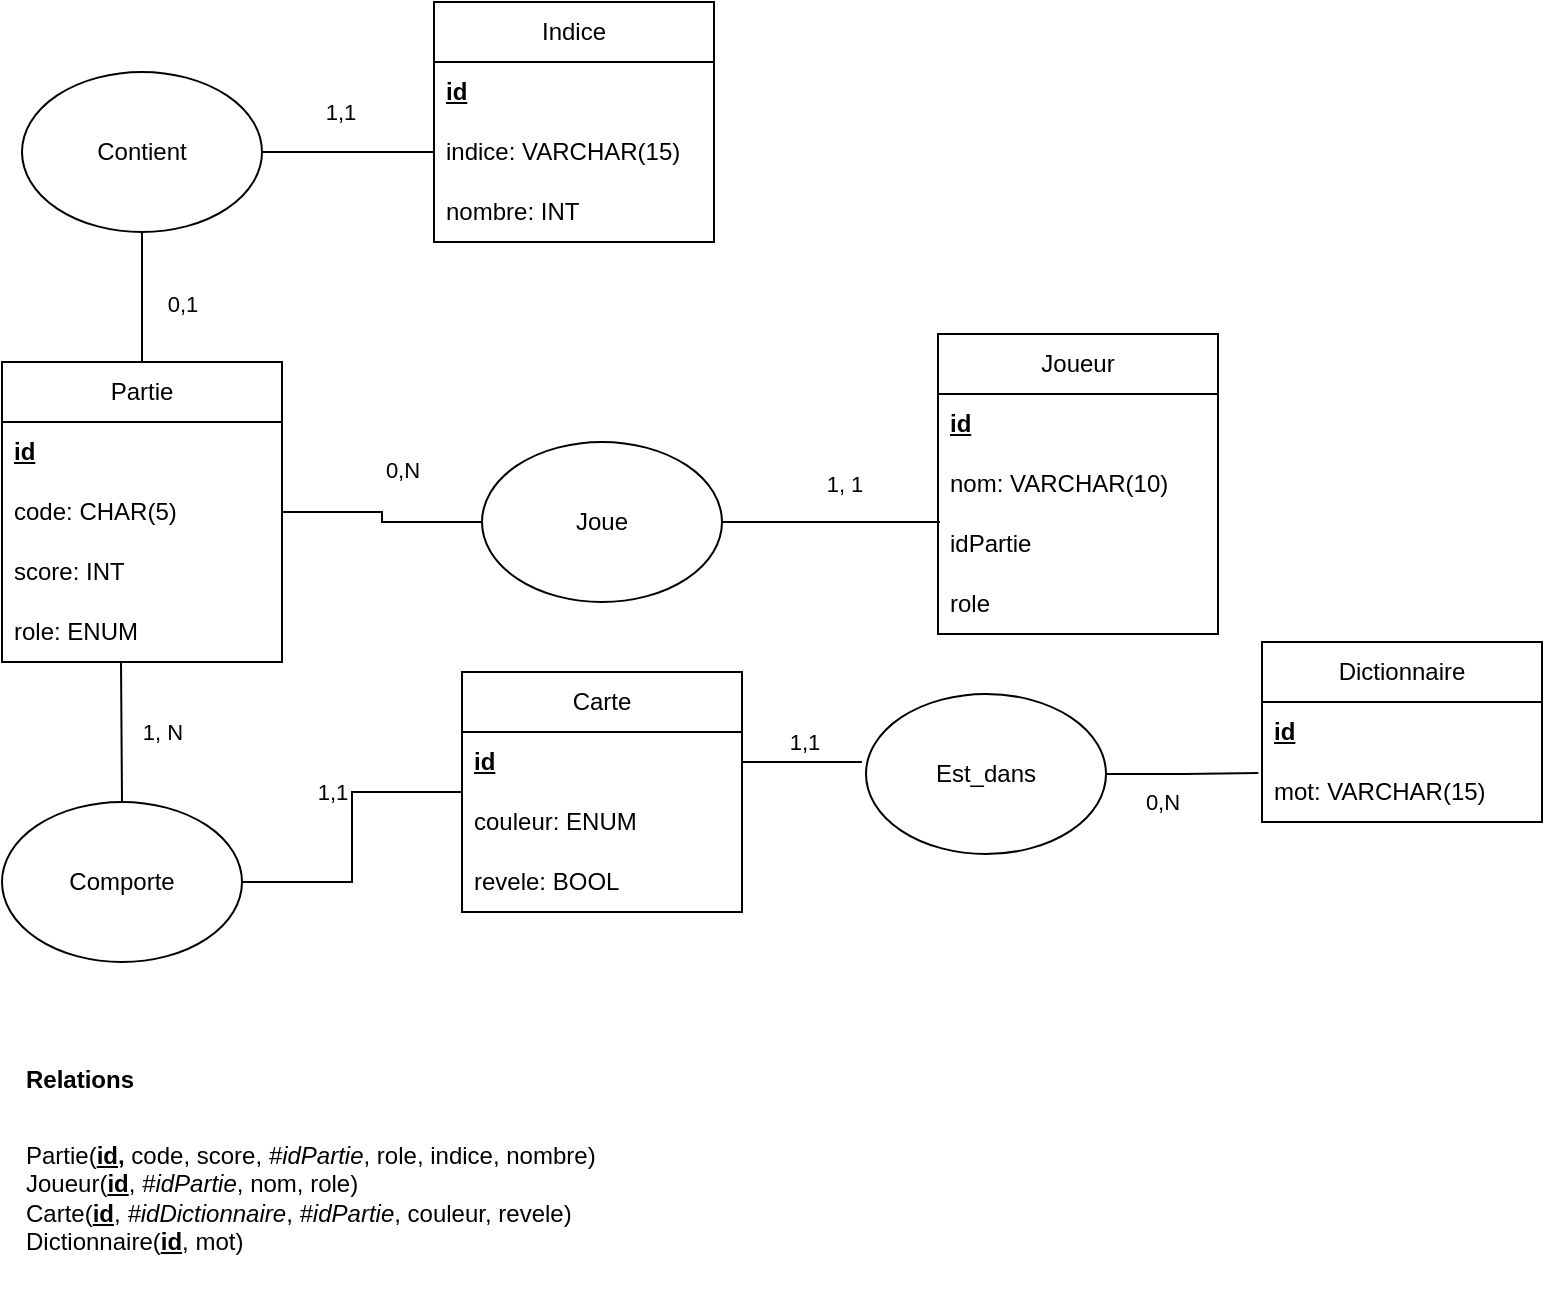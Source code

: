 <mxfile version="24.4.13" type="device">
  <diagram id="R2lEEEUBdFMjLlhIrx00" name="Page-1">
    <mxGraphModel dx="450" dy="1895" grid="1" gridSize="10" guides="1" tooltips="1" connect="1" arrows="1" fold="1" page="1" pageScale="1" pageWidth="850" pageHeight="1100" math="0" shadow="0" extFonts="Permanent Marker^https://fonts.googleapis.com/css?family=Permanent+Marker">
      <root>
        <mxCell id="0" />
        <mxCell id="1" parent="0" />
        <mxCell id="AaLZpZYPrjbfkjgFqPFA-14" value="Carte" style="swimlane;fontStyle=0;childLayout=stackLayout;horizontal=1;startSize=30;horizontalStack=0;resizeParent=1;resizeParentMax=0;resizeLast=0;collapsible=1;marginBottom=0;whiteSpace=wrap;html=1;" parent="1" vertex="1">
          <mxGeometry x="280" y="305" width="140" height="120" as="geometry">
            <mxRectangle x="210" y="370" width="60" height="30" as="alternateBounds" />
          </mxGeometry>
        </mxCell>
        <mxCell id="AaLZpZYPrjbfkjgFqPFA-15" value="&lt;b&gt;&lt;u&gt;id&lt;/u&gt;&lt;/b&gt;" style="text;strokeColor=none;fillColor=none;align=left;verticalAlign=middle;spacingLeft=4;spacingRight=4;overflow=hidden;points=[[0,0.5],[1,0.5]];portConstraint=eastwest;rotatable=0;whiteSpace=wrap;html=1;" parent="AaLZpZYPrjbfkjgFqPFA-14" vertex="1">
          <mxGeometry y="30" width="140" height="30" as="geometry" />
        </mxCell>
        <mxCell id="AaLZpZYPrjbfkjgFqPFA-19" value="couleur: ENUM" style="text;strokeColor=none;fillColor=none;align=left;verticalAlign=middle;spacingLeft=4;spacingRight=4;overflow=hidden;points=[[0,0.5],[1,0.5]];portConstraint=eastwest;rotatable=0;whiteSpace=wrap;html=1;" parent="AaLZpZYPrjbfkjgFqPFA-14" vertex="1">
          <mxGeometry y="60" width="140" height="30" as="geometry" />
        </mxCell>
        <mxCell id="CnqwCCuB3Zk9VRJwTlJh-23" value="revele: BOOL" style="text;strokeColor=none;fillColor=none;align=left;verticalAlign=middle;spacingLeft=4;spacingRight=4;overflow=hidden;points=[[0,0.5],[1,0.5]];portConstraint=eastwest;rotatable=0;whiteSpace=wrap;html=1;" parent="AaLZpZYPrjbfkjgFqPFA-14" vertex="1">
          <mxGeometry y="90" width="140" height="30" as="geometry" />
        </mxCell>
        <mxCell id="AaLZpZYPrjbfkjgFqPFA-7" value="Joueur" style="swimlane;fontStyle=0;childLayout=stackLayout;horizontal=1;startSize=30;horizontalStack=0;resizeParent=1;resizeParentMax=0;resizeLast=0;collapsible=1;marginBottom=0;whiteSpace=wrap;html=1;" parent="1" vertex="1">
          <mxGeometry x="518" y="136" width="140" height="150" as="geometry" />
        </mxCell>
        <mxCell id="AaLZpZYPrjbfkjgFqPFA-8" value="&lt;b&gt;&lt;u&gt;id&lt;/u&gt;&lt;/b&gt;" style="text;strokeColor=none;fillColor=none;align=left;verticalAlign=middle;spacingLeft=4;spacingRight=4;overflow=hidden;points=[[0,0.5],[1,0.5]];portConstraint=eastwest;rotatable=0;whiteSpace=wrap;html=1;" parent="AaLZpZYPrjbfkjgFqPFA-7" vertex="1">
          <mxGeometry y="30" width="140" height="30" as="geometry" />
        </mxCell>
        <mxCell id="AaLZpZYPrjbfkjgFqPFA-9" value="nom: VARCHAR(10)" style="text;strokeColor=none;fillColor=none;align=left;verticalAlign=middle;spacingLeft=4;spacingRight=4;overflow=hidden;points=[[0,0.5],[1,0.5]];portConstraint=eastwest;rotatable=0;whiteSpace=wrap;html=1;" parent="AaLZpZYPrjbfkjgFqPFA-7" vertex="1">
          <mxGeometry y="60" width="140" height="30" as="geometry" />
        </mxCell>
        <mxCell id="vFxNQ8_R_9yLuEZchOL7-1" value="idPartie" style="text;strokeColor=none;fillColor=none;align=left;verticalAlign=middle;spacingLeft=4;spacingRight=4;overflow=hidden;points=[[0,0.5],[1,0.5]];portConstraint=eastwest;rotatable=0;whiteSpace=wrap;html=1;" parent="AaLZpZYPrjbfkjgFqPFA-7" vertex="1">
          <mxGeometry y="90" width="140" height="30" as="geometry" />
        </mxCell>
        <mxCell id="vFxNQ8_R_9yLuEZchOL7-2" value="role" style="text;strokeColor=none;fillColor=none;align=left;verticalAlign=middle;spacingLeft=4;spacingRight=4;overflow=hidden;points=[[0,0.5],[1,0.5]];portConstraint=eastwest;rotatable=0;whiteSpace=wrap;html=1;" parent="AaLZpZYPrjbfkjgFqPFA-7" vertex="1">
          <mxGeometry y="120" width="140" height="30" as="geometry" />
        </mxCell>
        <mxCell id="AaLZpZYPrjbfkjgFqPFA-11" value="Dictionnaire" style="swimlane;fontStyle=0;childLayout=stackLayout;horizontal=1;startSize=30;horizontalStack=0;resizeParent=1;resizeParentMax=0;resizeLast=0;collapsible=1;marginBottom=0;whiteSpace=wrap;html=1;" parent="1" vertex="1">
          <mxGeometry x="680" y="290" width="140" height="90" as="geometry" />
        </mxCell>
        <mxCell id="AaLZpZYPrjbfkjgFqPFA-12" value="&lt;b&gt;&lt;u&gt;id&lt;/u&gt;&lt;/b&gt;" style="text;strokeColor=none;fillColor=none;align=left;verticalAlign=middle;spacingLeft=4;spacingRight=4;overflow=hidden;points=[[0,0.5],[1,0.5]];portConstraint=eastwest;rotatable=0;whiteSpace=wrap;html=1;" parent="AaLZpZYPrjbfkjgFqPFA-11" vertex="1">
          <mxGeometry y="30" width="140" height="30" as="geometry" />
        </mxCell>
        <mxCell id="AaLZpZYPrjbfkjgFqPFA-13" value="mot: VARCHAR(15)" style="text;strokeColor=none;fillColor=none;align=left;verticalAlign=middle;spacingLeft=4;spacingRight=4;overflow=hidden;points=[[0,0.5],[1,0.5]];portConstraint=eastwest;rotatable=0;whiteSpace=wrap;html=1;" parent="AaLZpZYPrjbfkjgFqPFA-11" vertex="1">
          <mxGeometry y="60" width="140" height="30" as="geometry" />
        </mxCell>
        <mxCell id="AaLZpZYPrjbfkjgFqPFA-22" value="Partie" style="swimlane;fontStyle=0;childLayout=stackLayout;horizontal=1;startSize=30;horizontalStack=0;resizeParent=1;resizeParentMax=0;resizeLast=0;collapsible=1;marginBottom=0;whiteSpace=wrap;html=1;" parent="1" vertex="1">
          <mxGeometry x="50" y="150" width="140" height="150" as="geometry" />
        </mxCell>
        <mxCell id="AaLZpZYPrjbfkjgFqPFA-23" value="&lt;b&gt;&lt;u&gt;id&lt;/u&gt;&lt;/b&gt;" style="text;strokeColor=none;fillColor=none;align=left;verticalAlign=middle;spacingLeft=4;spacingRight=4;overflow=hidden;points=[[0,0.5],[1,0.5]];portConstraint=eastwest;rotatable=0;whiteSpace=wrap;html=1;" parent="AaLZpZYPrjbfkjgFqPFA-22" vertex="1">
          <mxGeometry y="30" width="140" height="30" as="geometry" />
        </mxCell>
        <mxCell id="AaLZpZYPrjbfkjgFqPFA-24" value="code: CHAR(5)" style="text;strokeColor=none;fillColor=none;align=left;verticalAlign=middle;spacingLeft=4;spacingRight=4;overflow=hidden;points=[[0,0.5],[1,0.5]];portConstraint=eastwest;rotatable=0;whiteSpace=wrap;html=1;" parent="AaLZpZYPrjbfkjgFqPFA-22" vertex="1">
          <mxGeometry y="60" width="140" height="30" as="geometry" />
        </mxCell>
        <mxCell id="AaLZpZYPrjbfkjgFqPFA-25" value="score: INT" style="text;strokeColor=none;fillColor=none;align=left;verticalAlign=middle;spacingLeft=4;spacingRight=4;overflow=hidden;points=[[0,0.5],[1,0.5]];portConstraint=eastwest;rotatable=0;whiteSpace=wrap;html=1;" parent="AaLZpZYPrjbfkjgFqPFA-22" vertex="1">
          <mxGeometry y="90" width="140" height="30" as="geometry" />
        </mxCell>
        <mxCell id="VrD0gAPIe4irwxU76orD-3" value="role: ENUM" style="text;strokeColor=none;fillColor=none;align=left;verticalAlign=middle;spacingLeft=4;spacingRight=4;overflow=hidden;points=[[0,0.5],[1,0.5]];portConstraint=eastwest;rotatable=0;whiteSpace=wrap;html=1;" vertex="1" parent="AaLZpZYPrjbfkjgFqPFA-22">
          <mxGeometry y="120" width="140" height="30" as="geometry" />
        </mxCell>
        <mxCell id="AaLZpZYPrjbfkjgFqPFA-33" style="edgeStyle=orthogonalEdgeStyle;rounded=0;orthogonalLoop=1;jettySize=auto;html=1;entryX=0;entryY=0.5;entryDx=0;entryDy=0;endArrow=none;endFill=0;" parent="1" source="AaLZpZYPrjbfkjgFqPFA-22" target="IDWUcOKlaUqajO-y7Q57-1" edge="1">
          <mxGeometry relative="1" as="geometry">
            <mxPoint x="277.2" y="229.66" as="targetPoint" />
          </mxGeometry>
        </mxCell>
        <mxCell id="AaLZpZYPrjbfkjgFqPFA-34" value="0,N" style="edgeLabel;html=1;align=center;verticalAlign=middle;resizable=0;points=[];" parent="AaLZpZYPrjbfkjgFqPFA-33" vertex="1" connectable="0">
          <mxGeometry x="0.035" y="2" relative="1" as="geometry">
            <mxPoint x="8" y="-26" as="offset" />
          </mxGeometry>
        </mxCell>
        <mxCell id="0uVetZkIIh2rGpPPn4zH-1" value="&lt;b&gt;Relations&lt;/b&gt;" style="text;html=1;align=left;verticalAlign=middle;whiteSpace=wrap;rounded=0;" parent="1" vertex="1">
          <mxGeometry x="60" y="495" width="80" height="28" as="geometry" />
        </mxCell>
        <mxCell id="0uVetZkIIh2rGpPPn4zH-2" value="Partie(&lt;u style=&quot;font-weight: bold;&quot;&gt;id,&lt;/u&gt;&amp;nbsp;code, score,&amp;nbsp;&lt;i&gt;#idPartie&lt;/i&gt;, role, indice, nombre)&lt;div&gt;&lt;div&gt;Joueur(&lt;b style=&quot;&quot;&gt;&lt;u&gt;id&lt;/u&gt;&lt;/b&gt;, &lt;i&gt;#idPartie&lt;/i&gt;, nom, role)&lt;/div&gt;&lt;div&gt;Carte(&lt;b&gt;&lt;u&gt;id&lt;/u&gt;&lt;/b&gt;, &lt;i&gt;#idDictionnaire&lt;/i&gt;, &lt;i&gt;#idPartie&lt;/i&gt;, couleur, revele)&lt;/div&gt;&lt;div&gt;Dictionnaire(&lt;b&gt;&lt;u&gt;id&lt;/u&gt;&lt;/b&gt;, mot)&lt;/div&gt;&lt;/div&gt;" style="text;html=1;align=left;verticalAlign=middle;whiteSpace=wrap;rounded=0;" parent="1" vertex="1">
          <mxGeometry x="60" y="510" width="320" height="115" as="geometry" />
        </mxCell>
        <mxCell id="CnqwCCuB3Zk9VRJwTlJh-13" style="edgeStyle=orthogonalEdgeStyle;rounded=0;orthogonalLoop=1;jettySize=auto;html=1;exitX=0;exitY=0.5;exitDx=0;exitDy=0;endArrow=none;endFill=0;entryX=1;entryY=0.5;entryDx=0;entryDy=0;" parent="1" source="AaLZpZYPrjbfkjgFqPFA-14" target="IDWUcOKlaUqajO-y7Q57-3" edge="1">
          <mxGeometry relative="1" as="geometry">
            <mxPoint x="190" y="350" as="targetPoint" />
          </mxGeometry>
        </mxCell>
        <mxCell id="CnqwCCuB3Zk9VRJwTlJh-14" value="1,1" style="edgeLabel;html=1;align=center;verticalAlign=middle;resizable=0;points=[];" parent="CnqwCCuB3Zk9VRJwTlJh-13" vertex="1" connectable="0">
          <mxGeometry x="-0.032" y="-3" relative="1" as="geometry">
            <mxPoint x="-7" y="-20" as="offset" />
          </mxGeometry>
        </mxCell>
        <mxCell id="CnqwCCuB3Zk9VRJwTlJh-16" style="edgeStyle=orthogonalEdgeStyle;rounded=0;orthogonalLoop=1;jettySize=auto;html=1;exitX=1;exitY=0.5;exitDx=0;exitDy=0;entryX=-0.017;entryY=0.425;entryDx=0;entryDy=0;endArrow=none;endFill=0;entryPerimeter=0;" parent="1" source="AaLZpZYPrjbfkjgFqPFA-15" target="IDWUcOKlaUqajO-y7Q57-4" edge="1">
          <mxGeometry relative="1" as="geometry">
            <mxPoint x="480" y="350" as="targetPoint" />
          </mxGeometry>
        </mxCell>
        <mxCell id="CnqwCCuB3Zk9VRJwTlJh-18" value="1,1" style="edgeLabel;html=1;align=center;verticalAlign=middle;resizable=0;points=[];" parent="CnqwCCuB3Zk9VRJwTlJh-16" vertex="1" connectable="0">
          <mxGeometry x="-0.288" y="-1" relative="1" as="geometry">
            <mxPoint x="9" y="-11" as="offset" />
          </mxGeometry>
        </mxCell>
        <mxCell id="CnqwCCuB3Zk9VRJwTlJh-17" style="edgeStyle=orthogonalEdgeStyle;rounded=0;orthogonalLoop=1;jettySize=auto;html=1;entryX=-0.013;entryY=0.182;entryDx=0;entryDy=0;entryPerimeter=0;endArrow=none;endFill=0;exitX=1;exitY=0.5;exitDx=0;exitDy=0;" parent="1" source="IDWUcOKlaUqajO-y7Q57-4" target="AaLZpZYPrjbfkjgFqPFA-13" edge="1">
          <mxGeometry relative="1" as="geometry">
            <mxPoint x="620" y="350" as="sourcePoint" />
          </mxGeometry>
        </mxCell>
        <mxCell id="CnqwCCuB3Zk9VRJwTlJh-19" value="0,N" style="edgeLabel;html=1;align=center;verticalAlign=middle;resizable=0;points=[];" parent="CnqwCCuB3Zk9VRJwTlJh-17" vertex="1" connectable="0">
          <mxGeometry x="-0.103" y="2" relative="1" as="geometry">
            <mxPoint x="-7" y="16" as="offset" />
          </mxGeometry>
        </mxCell>
        <mxCell id="vFxNQ8_R_9yLuEZchOL7-4" style="edgeStyle=orthogonalEdgeStyle;rounded=0;orthogonalLoop=1;jettySize=auto;html=1;entryX=0.007;entryY=0.133;entryDx=0;entryDy=0;entryPerimeter=0;startArrow=none;startFill=0;strokeColor=default;endArrow=none;endFill=0;exitX=1;exitY=0.5;exitDx=0;exitDy=0;" parent="1" source="IDWUcOKlaUqajO-y7Q57-1" target="vFxNQ8_R_9yLuEZchOL7-1" edge="1">
          <mxGeometry relative="1" as="geometry">
            <mxPoint x="420" y="229.99" as="sourcePoint" />
          </mxGeometry>
        </mxCell>
        <mxCell id="vFxNQ8_R_9yLuEZchOL7-5" value="1, 1" style="edgeLabel;html=1;align=center;verticalAlign=middle;resizable=0;points=[];" parent="vFxNQ8_R_9yLuEZchOL7-4" vertex="1" connectable="0">
          <mxGeometry x="0.111" y="-1" relative="1" as="geometry">
            <mxPoint y="-20" as="offset" />
          </mxGeometry>
        </mxCell>
        <mxCell id="IDWUcOKlaUqajO-y7Q57-1" value="Joue" style="ellipse;whiteSpace=wrap;html=1;" parent="1" vertex="1">
          <mxGeometry x="290" y="190" width="120" height="80" as="geometry" />
        </mxCell>
        <mxCell id="IDWUcOKlaUqajO-y7Q57-3" value="Comporte" style="ellipse;whiteSpace=wrap;html=1;" parent="1" vertex="1">
          <mxGeometry x="50" y="370" width="120" height="80" as="geometry" />
        </mxCell>
        <mxCell id="IDWUcOKlaUqajO-y7Q57-4" value="Est_dans" style="ellipse;whiteSpace=wrap;html=1;" parent="1" vertex="1">
          <mxGeometry x="482" y="316" width="120" height="80" as="geometry" />
        </mxCell>
        <mxCell id="IDWUcOKlaUqajO-y7Q57-6" value="Indice" style="swimlane;fontStyle=0;childLayout=stackLayout;horizontal=1;startSize=30;horizontalStack=0;resizeParent=1;resizeParentMax=0;resizeLast=0;collapsible=1;marginBottom=0;whiteSpace=wrap;html=1;" parent="1" vertex="1">
          <mxGeometry x="266" y="-30" width="140" height="120" as="geometry">
            <mxRectangle x="210" y="370" width="60" height="30" as="alternateBounds" />
          </mxGeometry>
        </mxCell>
        <mxCell id="IDWUcOKlaUqajO-y7Q57-7" value="&lt;b&gt;&lt;u&gt;id&lt;/u&gt;&lt;/b&gt;" style="text;strokeColor=none;fillColor=none;align=left;verticalAlign=middle;spacingLeft=4;spacingRight=4;overflow=hidden;points=[[0,0.5],[1,0.5]];portConstraint=eastwest;rotatable=0;whiteSpace=wrap;html=1;" parent="IDWUcOKlaUqajO-y7Q57-6" vertex="1">
          <mxGeometry y="30" width="140" height="30" as="geometry" />
        </mxCell>
        <mxCell id="IDWUcOKlaUqajO-y7Q57-8" value="indice: VARCHAR(15)" style="text;strokeColor=none;fillColor=none;align=left;verticalAlign=middle;spacingLeft=4;spacingRight=4;overflow=hidden;points=[[0,0.5],[1,0.5]];portConstraint=eastwest;rotatable=0;whiteSpace=wrap;html=1;" parent="IDWUcOKlaUqajO-y7Q57-6" vertex="1">
          <mxGeometry y="60" width="140" height="30" as="geometry" />
        </mxCell>
        <mxCell id="IDWUcOKlaUqajO-y7Q57-9" value="nombre: INT" style="text;strokeColor=none;fillColor=none;align=left;verticalAlign=middle;spacingLeft=4;spacingRight=4;overflow=hidden;points=[[0,0.5],[1,0.5]];portConstraint=eastwest;rotatable=0;whiteSpace=wrap;html=1;" parent="IDWUcOKlaUqajO-y7Q57-6" vertex="1">
          <mxGeometry y="90" width="140" height="30" as="geometry" />
        </mxCell>
        <mxCell id="IDWUcOKlaUqajO-y7Q57-12" style="edgeStyle=orthogonalEdgeStyle;rounded=0;orthogonalLoop=1;jettySize=auto;html=1;exitX=0.5;exitY=1;exitDx=0;exitDy=0;entryX=0.5;entryY=0;entryDx=0;entryDy=0;endArrow=none;endFill=0;" parent="1" source="IDWUcOKlaUqajO-y7Q57-10" target="AaLZpZYPrjbfkjgFqPFA-22" edge="1">
          <mxGeometry relative="1" as="geometry" />
        </mxCell>
        <mxCell id="VrD0gAPIe4irwxU76orD-5" value="0,1" style="edgeLabel;html=1;align=center;verticalAlign=middle;resizable=0;points=[];" vertex="1" connectable="0" parent="IDWUcOKlaUqajO-y7Q57-12">
          <mxGeometry x="0.095" y="-2" relative="1" as="geometry">
            <mxPoint x="22" as="offset" />
          </mxGeometry>
        </mxCell>
        <mxCell id="IDWUcOKlaUqajO-y7Q57-10" value="Contient" style="ellipse;whiteSpace=wrap;html=1;" parent="1" vertex="1">
          <mxGeometry x="60" y="5" width="120" height="80" as="geometry" />
        </mxCell>
        <mxCell id="IDWUcOKlaUqajO-y7Q57-11" style="edgeStyle=orthogonalEdgeStyle;rounded=0;orthogonalLoop=1;jettySize=auto;html=1;exitX=0;exitY=0.5;exitDx=0;exitDy=0;entryX=1;entryY=0.5;entryDx=0;entryDy=0;endArrow=none;endFill=0;" parent="1" source="IDWUcOKlaUqajO-y7Q57-8" target="IDWUcOKlaUqajO-y7Q57-10" edge="1">
          <mxGeometry relative="1" as="geometry" />
        </mxCell>
        <mxCell id="VrD0gAPIe4irwxU76orD-2" value="1,1" style="edgeLabel;html=1;align=center;verticalAlign=middle;resizable=0;points=[];" vertex="1" connectable="0" parent="IDWUcOKlaUqajO-y7Q57-11">
          <mxGeometry x="0.058" relative="1" as="geometry">
            <mxPoint x="-2" y="-20" as="offset" />
          </mxGeometry>
        </mxCell>
        <mxCell id="VrD0gAPIe4irwxU76orD-6" style="rounded=0;orthogonalLoop=1;jettySize=auto;html=1;exitX=0.5;exitY=0;exitDx=0;exitDy=0;entryX=0.425;entryY=0.994;entryDx=0;entryDy=0;entryPerimeter=0;endArrow=none;endFill=0;" edge="1" parent="1" source="IDWUcOKlaUqajO-y7Q57-3" target="VrD0gAPIe4irwxU76orD-3">
          <mxGeometry relative="1" as="geometry" />
        </mxCell>
        <mxCell id="VrD0gAPIe4irwxU76orD-7" value="1, N" style="edgeLabel;html=1;align=center;verticalAlign=middle;resizable=0;points=[];" vertex="1" connectable="0" parent="VrD0gAPIe4irwxU76orD-6">
          <mxGeometry x="-0.004" relative="1" as="geometry">
            <mxPoint x="20" as="offset" />
          </mxGeometry>
        </mxCell>
      </root>
    </mxGraphModel>
  </diagram>
</mxfile>
